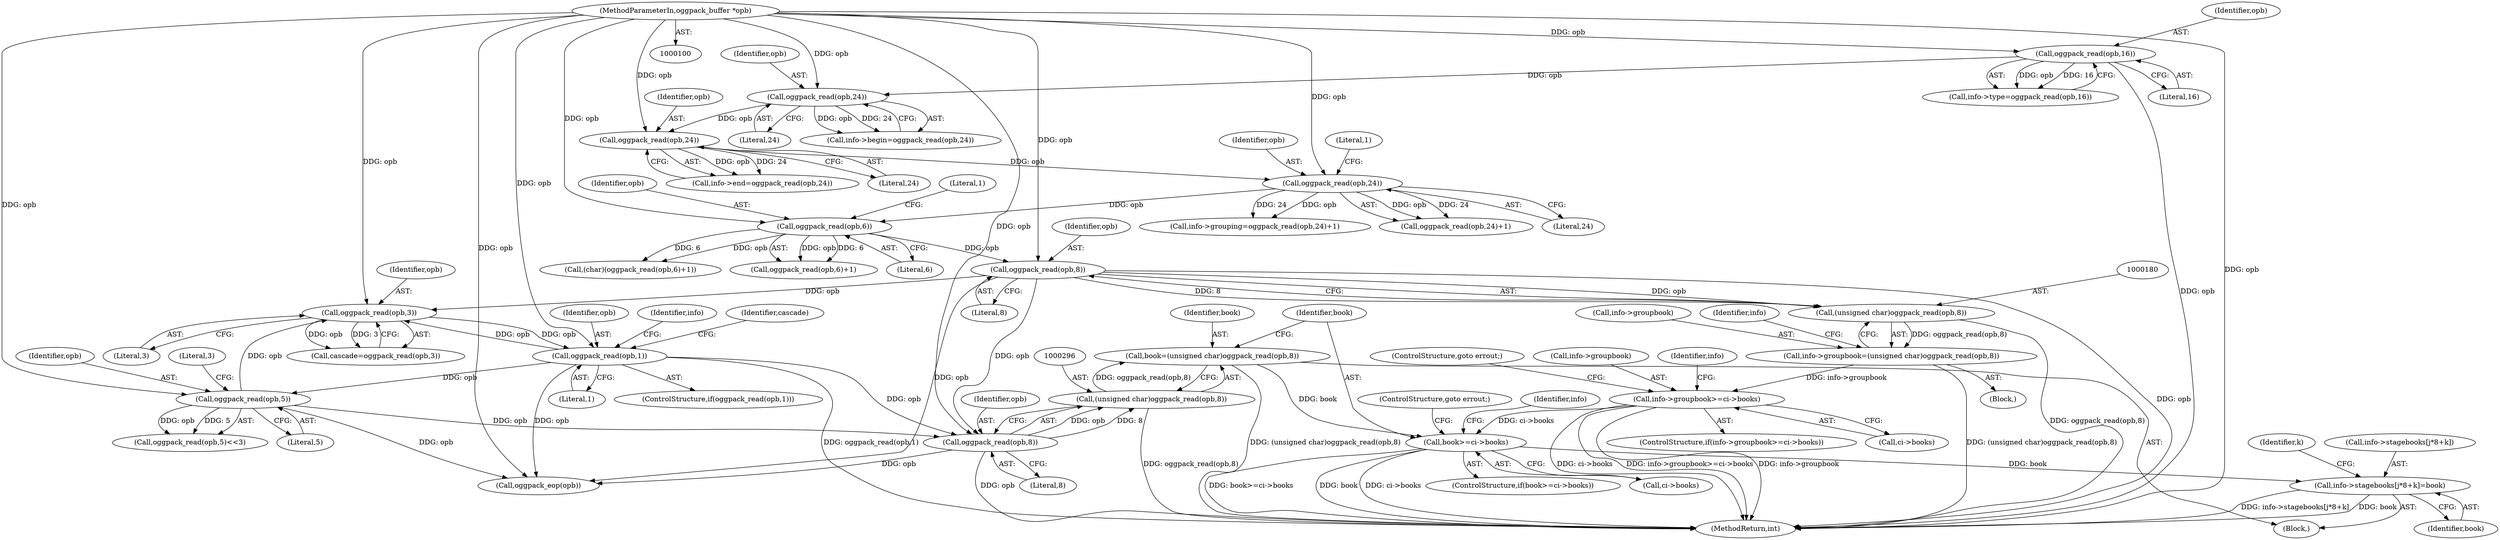 digraph "1_Android_659030a2e80c38fb8da0a4eb68695349eec6778b_0@array" {
"1000307" [label="(Call,info->stagebooks[j*8+k]=book)"];
"1000301" [label="(Call,book>=ci->books)"];
"1000293" [label="(Call,book=(unsigned char)oggpack_read(opb,8))"];
"1000295" [label="(Call,(unsigned char)oggpack_read(opb,8))"];
"1000297" [label="(Call,oggpack_read(opb,8))"];
"1000181" [label="(Call,oggpack_read(opb,8))"];
"1000171" [label="(Call,oggpack_read(opb,6))"];
"1000160" [label="(Call,oggpack_read(opb,24))"];
"1000152" [label="(Call,oggpack_read(opb,24))"];
"1000145" [label="(Call,oggpack_read(opb,24))"];
"1000125" [label="(Call,oggpack_read(opb,16))"];
"1000103" [label="(MethodParameterIn,oggpack_buffer *opb)"];
"1000242" [label="(Call,oggpack_read(opb,1))"];
"1000238" [label="(Call,oggpack_read(opb,3))"];
"1000248" [label="(Call,oggpack_read(opb,5))"];
"1000185" [label="(Call,info->groupbook>=ci->books)"];
"1000175" [label="(Call,info->groupbook=(unsigned char)oggpack_read(opb,8))"];
"1000179" [label="(Call,(unsigned char)oggpack_read(opb,8))"];
"1000168" [label="(Call,(char)(oggpack_read(opb,6)+1))"];
"1000154" [label="(Literal,24)"];
"1000306" [label="(ControlStructure,goto errout;)"];
"1000189" [label="(Call,ci->books)"];
"1000148" [label="(Call,info->end=oggpack_read(opb,24))"];
"1000172" [label="(Identifier,opb)"];
"1000246" [label="(Identifier,cascade)"];
"1000195" [label="(Identifier,info)"];
"1000185" [label="(Call,info->groupbook>=ci->books)"];
"1000175" [label="(Call,info->groupbook=(unsigned char)oggpack_read(opb,8))"];
"1000321" [label="(Identifier,k)"];
"1000182" [label="(Identifier,opb)"];
"1000176" [label="(Call,info->groupbook)"];
"1000163" [label="(Literal,1)"];
"1000249" [label="(Identifier,opb)"];
"1000155" [label="(Call,info->grouping=oggpack_read(opb,24)+1)"];
"1000302" [label="(Identifier,book)"];
"1000294" [label="(Identifier,book)"];
"1000179" [label="(Call,(unsigned char)oggpack_read(opb,8))"];
"1000236" [label="(Call,cascade=oggpack_read(opb,3))"];
"1000293" [label="(Call,book=(unsigned char)oggpack_read(opb,8))"];
"1000301" [label="(Call,book>=ci->books)"];
"1000298" [label="(Identifier,opb)"];
"1000346" [label="(Call,oggpack_eop(opb))"];
"1000174" [label="(Literal,1)"];
"1000307" [label="(Call,info->stagebooks[j*8+k]=book)"];
"1000171" [label="(Call,oggpack_read(opb,6))"];
"1000170" [label="(Call,oggpack_read(opb,6)+1)"];
"1000152" [label="(Call,oggpack_read(opb,24))"];
"1000159" [label="(Call,oggpack_read(opb,24)+1)"];
"1000192" [label="(ControlStructure,goto errout;)"];
"1000241" [label="(ControlStructure,if(oggpack_read(opb,1)))"];
"1000317" [label="(Identifier,book)"];
"1000239" [label="(Identifier,opb)"];
"1000162" [label="(Literal,24)"];
"1000145" [label="(Call,oggpack_read(opb,24))"];
"1000187" [label="(Identifier,info)"];
"1000299" [label="(Literal,8)"];
"1000181" [label="(Call,oggpack_read(opb,8))"];
"1000161" [label="(Identifier,opb)"];
"1000308" [label="(Call,info->stagebooks[j*8+k])"];
"1000244" [label="(Literal,1)"];
"1000240" [label="(Literal,3)"];
"1000125" [label="(Call,oggpack_read(opb,16))"];
"1000186" [label="(Call,info->groupbook)"];
"1000243" [label="(Identifier,opb)"];
"1000104" [label="(Block,)"];
"1000295" [label="(Call,(unsigned char)oggpack_read(opb,8))"];
"1000242" [label="(Call,oggpack_read(opb,1))"];
"1000153" [label="(Identifier,opb)"];
"1000250" [label="(Literal,5)"];
"1000248" [label="(Call,oggpack_read(opb,5))"];
"1000160" [label="(Call,oggpack_read(opb,24))"];
"1000356" [label="(MethodReturn,int)"];
"1000173" [label="(Literal,6)"];
"1000238" [label="(Call,oggpack_read(opb,3))"];
"1000127" [label="(Literal,16)"];
"1000291" [label="(Block,)"];
"1000146" [label="(Identifier,opb)"];
"1000141" [label="(Call,info->begin=oggpack_read(opb,24))"];
"1000310" [label="(Identifier,info)"];
"1000255" [label="(Identifier,info)"];
"1000121" [label="(Call,info->type=oggpack_read(opb,16))"];
"1000303" [label="(Call,ci->books)"];
"1000247" [label="(Call,oggpack_read(opb,5)<<3)"];
"1000184" [label="(ControlStructure,if(info->groupbook>=ci->books))"];
"1000103" [label="(MethodParameterIn,oggpack_buffer *opb)"];
"1000297" [label="(Call,oggpack_read(opb,8))"];
"1000147" [label="(Literal,24)"];
"1000183" [label="(Literal,8)"];
"1000126" [label="(Identifier,opb)"];
"1000251" [label="(Literal,3)"];
"1000300" [label="(ControlStructure,if(book>=ci->books))"];
"1000307" -> "1000291"  [label="AST: "];
"1000307" -> "1000317"  [label="CFG: "];
"1000308" -> "1000307"  [label="AST: "];
"1000317" -> "1000307"  [label="AST: "];
"1000321" -> "1000307"  [label="CFG: "];
"1000307" -> "1000356"  [label="DDG: info->stagebooks[j*8+k]"];
"1000307" -> "1000356"  [label="DDG: book"];
"1000301" -> "1000307"  [label="DDG: book"];
"1000301" -> "1000300"  [label="AST: "];
"1000301" -> "1000303"  [label="CFG: "];
"1000302" -> "1000301"  [label="AST: "];
"1000303" -> "1000301"  [label="AST: "];
"1000306" -> "1000301"  [label="CFG: "];
"1000310" -> "1000301"  [label="CFG: "];
"1000301" -> "1000356"  [label="DDG: ci->books"];
"1000301" -> "1000356"  [label="DDG: book>=ci->books"];
"1000301" -> "1000356"  [label="DDG: book"];
"1000293" -> "1000301"  [label="DDG: book"];
"1000185" -> "1000301"  [label="DDG: ci->books"];
"1000293" -> "1000291"  [label="AST: "];
"1000293" -> "1000295"  [label="CFG: "];
"1000294" -> "1000293"  [label="AST: "];
"1000295" -> "1000293"  [label="AST: "];
"1000302" -> "1000293"  [label="CFG: "];
"1000293" -> "1000356"  [label="DDG: (unsigned char)oggpack_read(opb,8)"];
"1000295" -> "1000293"  [label="DDG: oggpack_read(opb,8)"];
"1000295" -> "1000297"  [label="CFG: "];
"1000296" -> "1000295"  [label="AST: "];
"1000297" -> "1000295"  [label="AST: "];
"1000295" -> "1000356"  [label="DDG: oggpack_read(opb,8)"];
"1000297" -> "1000295"  [label="DDG: opb"];
"1000297" -> "1000295"  [label="DDG: 8"];
"1000297" -> "1000299"  [label="CFG: "];
"1000298" -> "1000297"  [label="AST: "];
"1000299" -> "1000297"  [label="AST: "];
"1000297" -> "1000356"  [label="DDG: opb"];
"1000181" -> "1000297"  [label="DDG: opb"];
"1000242" -> "1000297"  [label="DDG: opb"];
"1000248" -> "1000297"  [label="DDG: opb"];
"1000103" -> "1000297"  [label="DDG: opb"];
"1000297" -> "1000346"  [label="DDG: opb"];
"1000181" -> "1000179"  [label="AST: "];
"1000181" -> "1000183"  [label="CFG: "];
"1000182" -> "1000181"  [label="AST: "];
"1000183" -> "1000181"  [label="AST: "];
"1000179" -> "1000181"  [label="CFG: "];
"1000181" -> "1000356"  [label="DDG: opb"];
"1000181" -> "1000179"  [label="DDG: opb"];
"1000181" -> "1000179"  [label="DDG: 8"];
"1000171" -> "1000181"  [label="DDG: opb"];
"1000103" -> "1000181"  [label="DDG: opb"];
"1000181" -> "1000238"  [label="DDG: opb"];
"1000181" -> "1000346"  [label="DDG: opb"];
"1000171" -> "1000170"  [label="AST: "];
"1000171" -> "1000173"  [label="CFG: "];
"1000172" -> "1000171"  [label="AST: "];
"1000173" -> "1000171"  [label="AST: "];
"1000174" -> "1000171"  [label="CFG: "];
"1000171" -> "1000168"  [label="DDG: opb"];
"1000171" -> "1000168"  [label="DDG: 6"];
"1000171" -> "1000170"  [label="DDG: opb"];
"1000171" -> "1000170"  [label="DDG: 6"];
"1000160" -> "1000171"  [label="DDG: opb"];
"1000103" -> "1000171"  [label="DDG: opb"];
"1000160" -> "1000159"  [label="AST: "];
"1000160" -> "1000162"  [label="CFG: "];
"1000161" -> "1000160"  [label="AST: "];
"1000162" -> "1000160"  [label="AST: "];
"1000163" -> "1000160"  [label="CFG: "];
"1000160" -> "1000155"  [label="DDG: opb"];
"1000160" -> "1000155"  [label="DDG: 24"];
"1000160" -> "1000159"  [label="DDG: opb"];
"1000160" -> "1000159"  [label="DDG: 24"];
"1000152" -> "1000160"  [label="DDG: opb"];
"1000103" -> "1000160"  [label="DDG: opb"];
"1000152" -> "1000148"  [label="AST: "];
"1000152" -> "1000154"  [label="CFG: "];
"1000153" -> "1000152"  [label="AST: "];
"1000154" -> "1000152"  [label="AST: "];
"1000148" -> "1000152"  [label="CFG: "];
"1000152" -> "1000148"  [label="DDG: opb"];
"1000152" -> "1000148"  [label="DDG: 24"];
"1000145" -> "1000152"  [label="DDG: opb"];
"1000103" -> "1000152"  [label="DDG: opb"];
"1000145" -> "1000141"  [label="AST: "];
"1000145" -> "1000147"  [label="CFG: "];
"1000146" -> "1000145"  [label="AST: "];
"1000147" -> "1000145"  [label="AST: "];
"1000141" -> "1000145"  [label="CFG: "];
"1000145" -> "1000141"  [label="DDG: opb"];
"1000145" -> "1000141"  [label="DDG: 24"];
"1000125" -> "1000145"  [label="DDG: opb"];
"1000103" -> "1000145"  [label="DDG: opb"];
"1000125" -> "1000121"  [label="AST: "];
"1000125" -> "1000127"  [label="CFG: "];
"1000126" -> "1000125"  [label="AST: "];
"1000127" -> "1000125"  [label="AST: "];
"1000121" -> "1000125"  [label="CFG: "];
"1000125" -> "1000356"  [label="DDG: opb"];
"1000125" -> "1000121"  [label="DDG: opb"];
"1000125" -> "1000121"  [label="DDG: 16"];
"1000103" -> "1000125"  [label="DDG: opb"];
"1000103" -> "1000100"  [label="AST: "];
"1000103" -> "1000356"  [label="DDG: opb"];
"1000103" -> "1000238"  [label="DDG: opb"];
"1000103" -> "1000242"  [label="DDG: opb"];
"1000103" -> "1000248"  [label="DDG: opb"];
"1000103" -> "1000346"  [label="DDG: opb"];
"1000242" -> "1000241"  [label="AST: "];
"1000242" -> "1000244"  [label="CFG: "];
"1000243" -> "1000242"  [label="AST: "];
"1000244" -> "1000242"  [label="AST: "];
"1000246" -> "1000242"  [label="CFG: "];
"1000255" -> "1000242"  [label="CFG: "];
"1000242" -> "1000356"  [label="DDG: oggpack_read(opb,1)"];
"1000242" -> "1000238"  [label="DDG: opb"];
"1000238" -> "1000242"  [label="DDG: opb"];
"1000242" -> "1000248"  [label="DDG: opb"];
"1000242" -> "1000346"  [label="DDG: opb"];
"1000238" -> "1000236"  [label="AST: "];
"1000238" -> "1000240"  [label="CFG: "];
"1000239" -> "1000238"  [label="AST: "];
"1000240" -> "1000238"  [label="AST: "];
"1000236" -> "1000238"  [label="CFG: "];
"1000238" -> "1000236"  [label="DDG: opb"];
"1000238" -> "1000236"  [label="DDG: 3"];
"1000248" -> "1000238"  [label="DDG: opb"];
"1000248" -> "1000247"  [label="AST: "];
"1000248" -> "1000250"  [label="CFG: "];
"1000249" -> "1000248"  [label="AST: "];
"1000250" -> "1000248"  [label="AST: "];
"1000251" -> "1000248"  [label="CFG: "];
"1000248" -> "1000247"  [label="DDG: opb"];
"1000248" -> "1000247"  [label="DDG: 5"];
"1000248" -> "1000346"  [label="DDG: opb"];
"1000185" -> "1000184"  [label="AST: "];
"1000185" -> "1000189"  [label="CFG: "];
"1000186" -> "1000185"  [label="AST: "];
"1000189" -> "1000185"  [label="AST: "];
"1000192" -> "1000185"  [label="CFG: "];
"1000195" -> "1000185"  [label="CFG: "];
"1000185" -> "1000356"  [label="DDG: info->groupbook>=ci->books"];
"1000185" -> "1000356"  [label="DDG: info->groupbook"];
"1000185" -> "1000356"  [label="DDG: ci->books"];
"1000175" -> "1000185"  [label="DDG: info->groupbook"];
"1000175" -> "1000104"  [label="AST: "];
"1000175" -> "1000179"  [label="CFG: "];
"1000176" -> "1000175"  [label="AST: "];
"1000179" -> "1000175"  [label="AST: "];
"1000187" -> "1000175"  [label="CFG: "];
"1000175" -> "1000356"  [label="DDG: (unsigned char)oggpack_read(opb,8)"];
"1000179" -> "1000175"  [label="DDG: oggpack_read(opb,8)"];
"1000180" -> "1000179"  [label="AST: "];
"1000179" -> "1000356"  [label="DDG: oggpack_read(opb,8)"];
}
